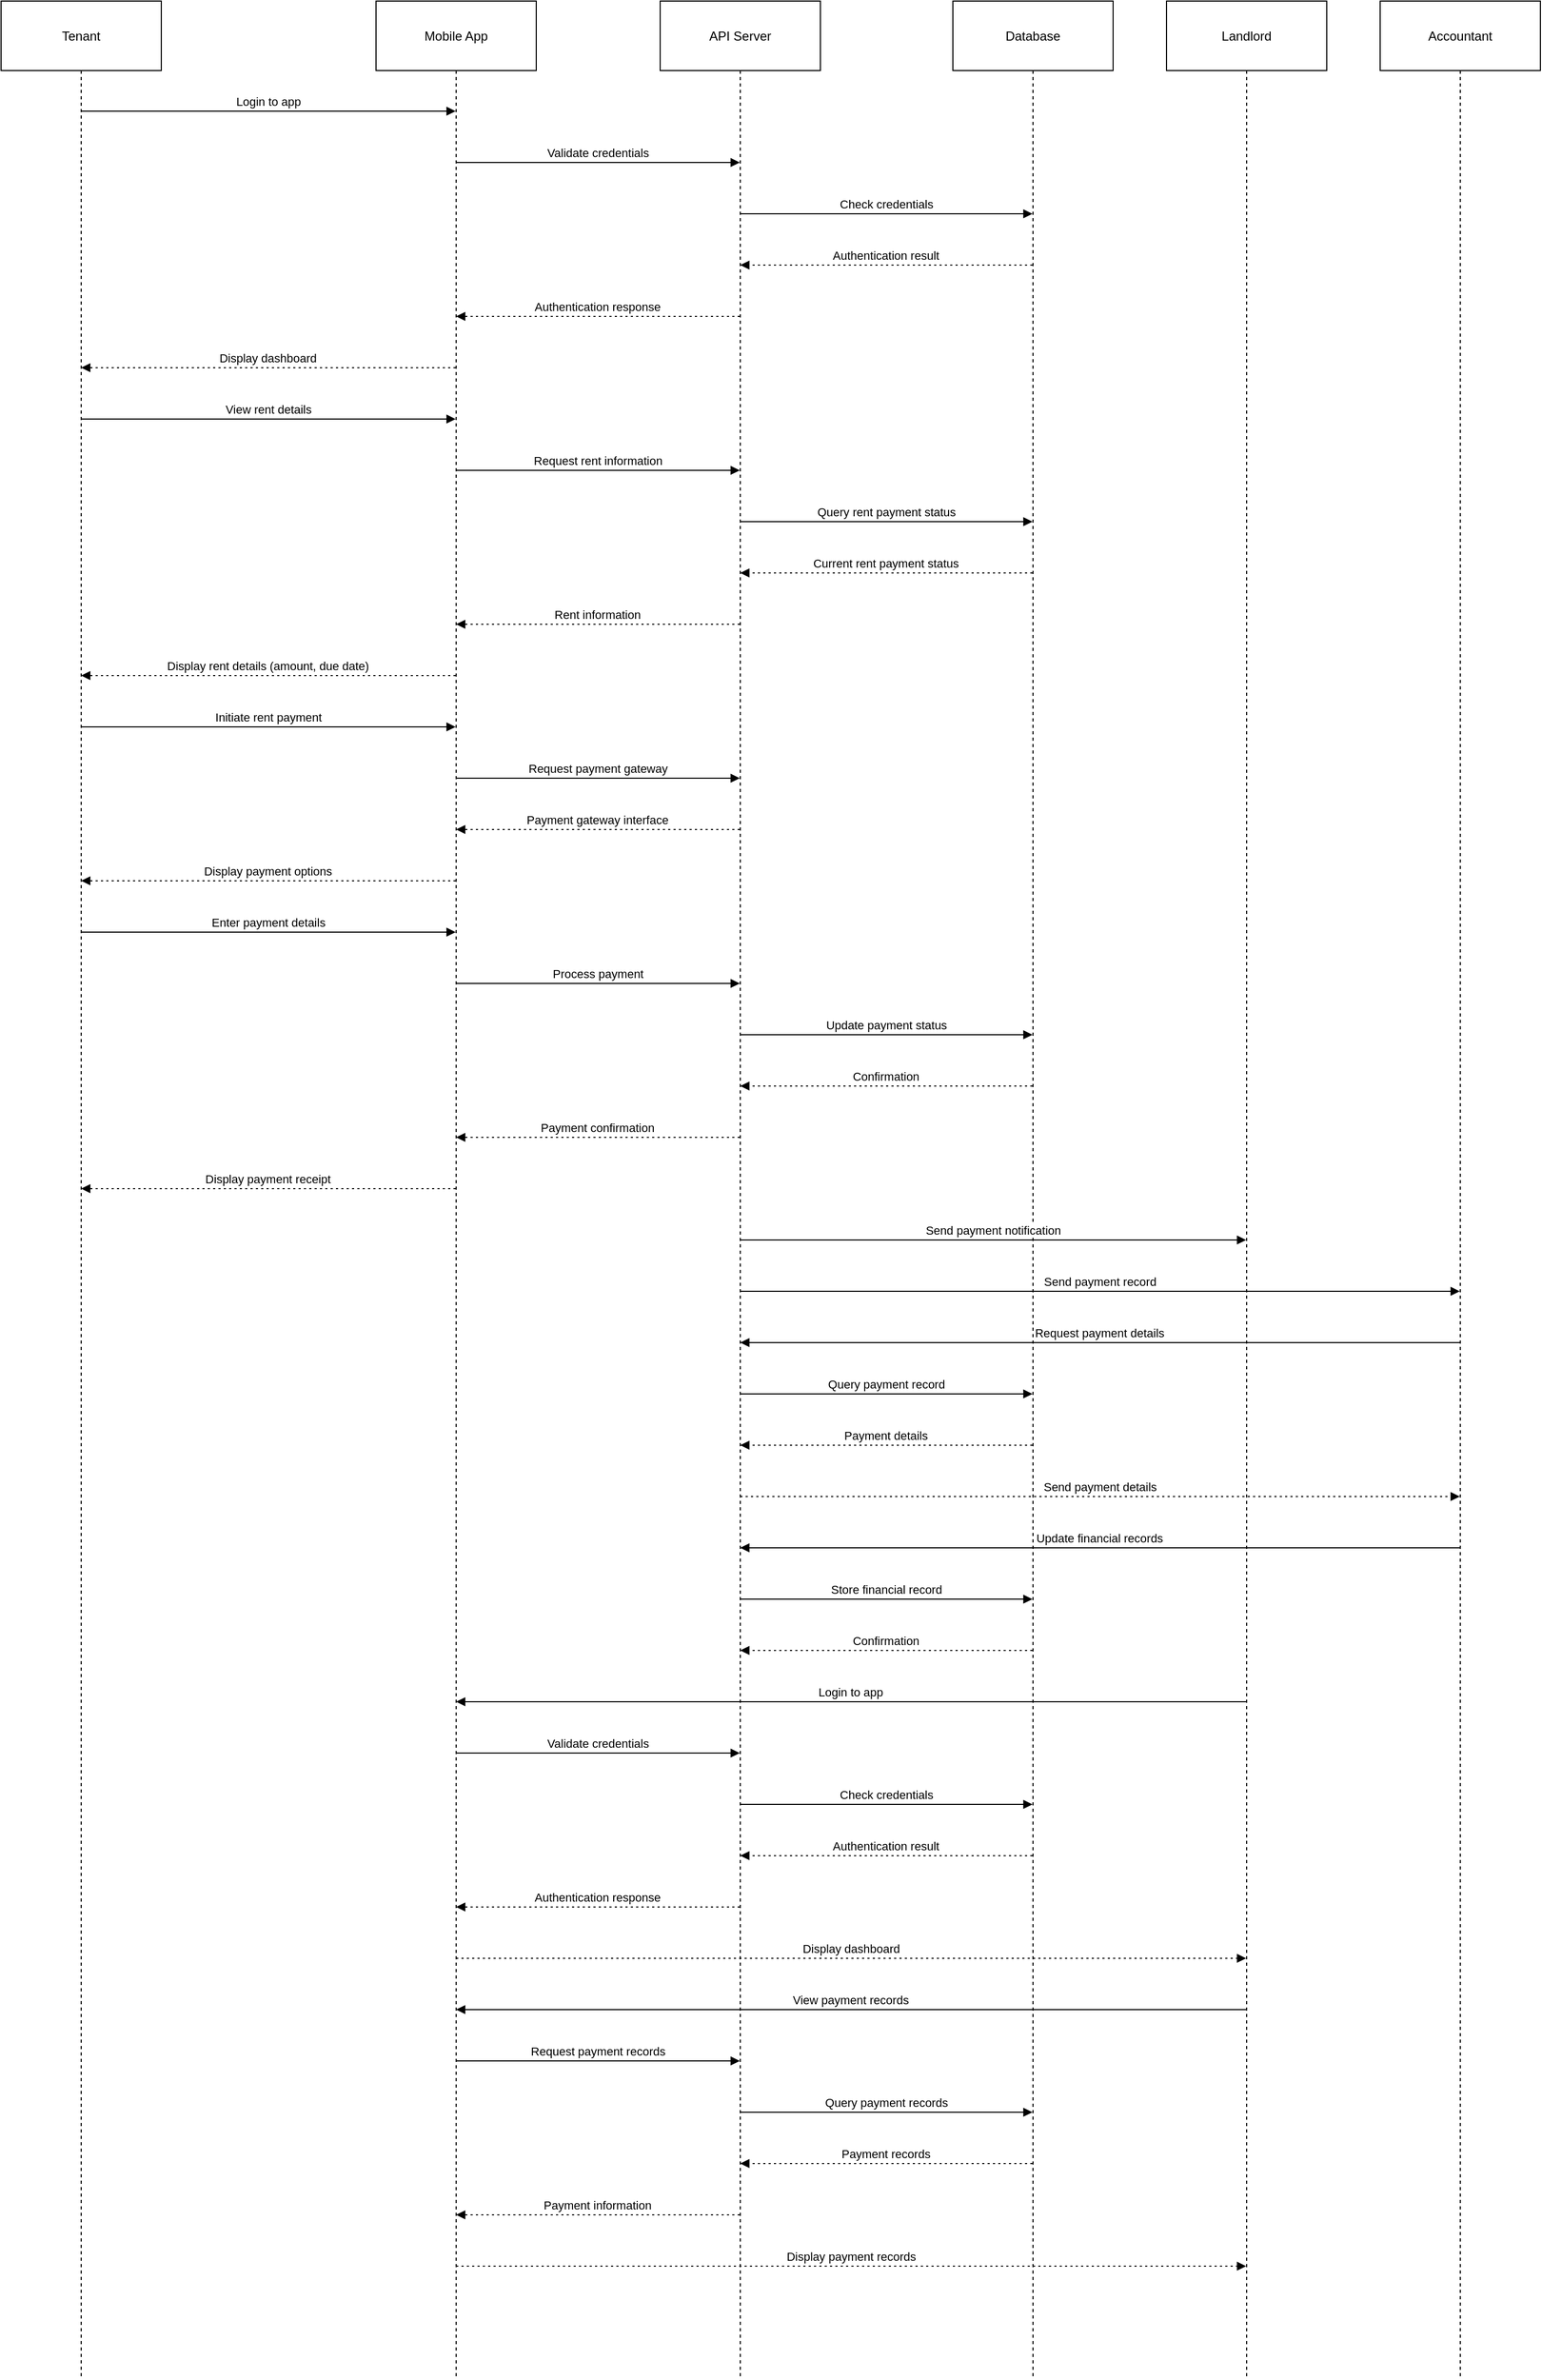 <mxfile version="26.1.1">
  <diagram name="Page-1" id="0mffiCpYLRRHJXc1mwIZ">
    <mxGraphModel dx="2187" dy="1660" grid="1" gridSize="10" guides="1" tooltips="1" connect="1" arrows="1" fold="1" page="1" pageScale="1" pageWidth="827" pageHeight="1169" math="0" shadow="0">
      <root>
        <mxCell id="0" />
        <mxCell id="1" parent="0" />
        <mxCell id="GZjeFSzwooiUQHbAAEzJ-1" value="Tenant" style="shape=umlLifeline;perimeter=lifelinePerimeter;whiteSpace=wrap;container=1;dropTarget=0;collapsible=0;recursiveResize=0;outlineConnect=0;portConstraint=eastwest;newEdgeStyle={&quot;edgeStyle&quot;:&quot;elbowEdgeStyle&quot;,&quot;elbow&quot;:&quot;vertical&quot;,&quot;curved&quot;:0,&quot;rounded&quot;:0};size=65;" vertex="1" parent="1">
          <mxGeometry x="20" y="20" width="150" height="2224" as="geometry" />
        </mxCell>
        <mxCell id="GZjeFSzwooiUQHbAAEzJ-2" value="Mobile App" style="shape=umlLifeline;perimeter=lifelinePerimeter;whiteSpace=wrap;container=1;dropTarget=0;collapsible=0;recursiveResize=0;outlineConnect=0;portConstraint=eastwest;newEdgeStyle={&quot;edgeStyle&quot;:&quot;elbowEdgeStyle&quot;,&quot;elbow&quot;:&quot;vertical&quot;,&quot;curved&quot;:0,&quot;rounded&quot;:0};size=65;" vertex="1" parent="1">
          <mxGeometry x="371" y="20" width="150" height="2224" as="geometry" />
        </mxCell>
        <mxCell id="GZjeFSzwooiUQHbAAEzJ-3" value="API Server" style="shape=umlLifeline;perimeter=lifelinePerimeter;whiteSpace=wrap;container=1;dropTarget=0;collapsible=0;recursiveResize=0;outlineConnect=0;portConstraint=eastwest;newEdgeStyle={&quot;edgeStyle&quot;:&quot;elbowEdgeStyle&quot;,&quot;elbow&quot;:&quot;vertical&quot;,&quot;curved&quot;:0,&quot;rounded&quot;:0};size=65;" vertex="1" parent="1">
          <mxGeometry x="637" y="20" width="150" height="2224" as="geometry" />
        </mxCell>
        <mxCell id="GZjeFSzwooiUQHbAAEzJ-4" value="Database" style="shape=umlLifeline;perimeter=lifelinePerimeter;whiteSpace=wrap;container=1;dropTarget=0;collapsible=0;recursiveResize=0;outlineConnect=0;portConstraint=eastwest;newEdgeStyle={&quot;edgeStyle&quot;:&quot;elbowEdgeStyle&quot;,&quot;elbow&quot;:&quot;vertical&quot;,&quot;curved&quot;:0,&quot;rounded&quot;:0};size=65;" vertex="1" parent="1">
          <mxGeometry x="911" y="20" width="150" height="2224" as="geometry" />
        </mxCell>
        <mxCell id="GZjeFSzwooiUQHbAAEzJ-5" value="Landlord" style="shape=umlLifeline;perimeter=lifelinePerimeter;whiteSpace=wrap;container=1;dropTarget=0;collapsible=0;recursiveResize=0;outlineConnect=0;portConstraint=eastwest;newEdgeStyle={&quot;edgeStyle&quot;:&quot;elbowEdgeStyle&quot;,&quot;elbow&quot;:&quot;vertical&quot;,&quot;curved&quot;:0,&quot;rounded&quot;:0};size=65;" vertex="1" parent="1">
          <mxGeometry x="1111" y="20" width="150" height="2224" as="geometry" />
        </mxCell>
        <mxCell id="GZjeFSzwooiUQHbAAEzJ-6" value="Accountant" style="shape=umlLifeline;perimeter=lifelinePerimeter;whiteSpace=wrap;container=1;dropTarget=0;collapsible=0;recursiveResize=0;outlineConnect=0;portConstraint=eastwest;newEdgeStyle={&quot;edgeStyle&quot;:&quot;elbowEdgeStyle&quot;,&quot;elbow&quot;:&quot;vertical&quot;,&quot;curved&quot;:0,&quot;rounded&quot;:0};size=65;" vertex="1" parent="1">
          <mxGeometry x="1311" y="20" width="150" height="2224" as="geometry" />
        </mxCell>
        <mxCell id="GZjeFSzwooiUQHbAAEzJ-7" value="Login to app" style="verticalAlign=bottom;edgeStyle=elbowEdgeStyle;elbow=vertical;curved=0;rounded=0;endArrow=block;" edge="1" parent="1" source="GZjeFSzwooiUQHbAAEzJ-1" target="GZjeFSzwooiUQHbAAEzJ-2">
          <mxGeometry relative="1" as="geometry">
            <Array as="points">
              <mxPoint x="279" y="123" />
            </Array>
          </mxGeometry>
        </mxCell>
        <mxCell id="GZjeFSzwooiUQHbAAEzJ-8" value="Validate credentials" style="verticalAlign=bottom;edgeStyle=elbowEdgeStyle;elbow=vertical;curved=0;rounded=0;endArrow=block;" edge="1" parent="1" source="GZjeFSzwooiUQHbAAEzJ-2" target="GZjeFSzwooiUQHbAAEzJ-3">
          <mxGeometry relative="1" as="geometry">
            <Array as="points">
              <mxPoint x="588" y="171" />
            </Array>
          </mxGeometry>
        </mxCell>
        <mxCell id="GZjeFSzwooiUQHbAAEzJ-9" value="Check credentials" style="verticalAlign=bottom;edgeStyle=elbowEdgeStyle;elbow=vertical;curved=0;rounded=0;endArrow=block;" edge="1" parent="1" source="GZjeFSzwooiUQHbAAEzJ-3" target="GZjeFSzwooiUQHbAAEzJ-4">
          <mxGeometry relative="1" as="geometry">
            <Array as="points">
              <mxPoint x="858" y="219" />
            </Array>
          </mxGeometry>
        </mxCell>
        <mxCell id="GZjeFSzwooiUQHbAAEzJ-10" value="Authentication result" style="verticalAlign=bottom;edgeStyle=elbowEdgeStyle;elbow=vertical;curved=0;rounded=0;dashed=1;dashPattern=2 3;endArrow=block;" edge="1" parent="1" source="GZjeFSzwooiUQHbAAEzJ-4" target="GZjeFSzwooiUQHbAAEzJ-3">
          <mxGeometry relative="1" as="geometry">
            <Array as="points">
              <mxPoint x="861" y="267" />
            </Array>
          </mxGeometry>
        </mxCell>
        <mxCell id="GZjeFSzwooiUQHbAAEzJ-11" value="Authentication response" style="verticalAlign=bottom;edgeStyle=elbowEdgeStyle;elbow=vertical;curved=0;rounded=0;dashed=1;dashPattern=2 3;endArrow=block;" edge="1" parent="1" source="GZjeFSzwooiUQHbAAEzJ-3" target="GZjeFSzwooiUQHbAAEzJ-2">
          <mxGeometry relative="1" as="geometry">
            <Array as="points">
              <mxPoint x="591" y="315" />
            </Array>
          </mxGeometry>
        </mxCell>
        <mxCell id="GZjeFSzwooiUQHbAAEzJ-12" value="Display dashboard" style="verticalAlign=bottom;edgeStyle=elbowEdgeStyle;elbow=vertical;curved=0;rounded=0;dashed=1;dashPattern=2 3;endArrow=block;" edge="1" parent="1" source="GZjeFSzwooiUQHbAAEzJ-2" target="GZjeFSzwooiUQHbAAEzJ-1">
          <mxGeometry relative="1" as="geometry">
            <Array as="points">
              <mxPoint x="282" y="363" />
            </Array>
          </mxGeometry>
        </mxCell>
        <mxCell id="GZjeFSzwooiUQHbAAEzJ-13" value="View rent details" style="verticalAlign=bottom;edgeStyle=elbowEdgeStyle;elbow=vertical;curved=0;rounded=0;endArrow=block;" edge="1" parent="1" source="GZjeFSzwooiUQHbAAEzJ-1" target="GZjeFSzwooiUQHbAAEzJ-2">
          <mxGeometry relative="1" as="geometry">
            <Array as="points">
              <mxPoint x="279" y="411" />
            </Array>
          </mxGeometry>
        </mxCell>
        <mxCell id="GZjeFSzwooiUQHbAAEzJ-14" value="Request rent information" style="verticalAlign=bottom;edgeStyle=elbowEdgeStyle;elbow=vertical;curved=0;rounded=0;endArrow=block;" edge="1" parent="1" source="GZjeFSzwooiUQHbAAEzJ-2" target="GZjeFSzwooiUQHbAAEzJ-3">
          <mxGeometry relative="1" as="geometry">
            <Array as="points">
              <mxPoint x="588" y="459" />
            </Array>
          </mxGeometry>
        </mxCell>
        <mxCell id="GZjeFSzwooiUQHbAAEzJ-15" value="Query rent payment status" style="verticalAlign=bottom;edgeStyle=elbowEdgeStyle;elbow=vertical;curved=0;rounded=0;endArrow=block;" edge="1" parent="1" source="GZjeFSzwooiUQHbAAEzJ-3" target="GZjeFSzwooiUQHbAAEzJ-4">
          <mxGeometry relative="1" as="geometry">
            <Array as="points">
              <mxPoint x="858" y="507" />
            </Array>
          </mxGeometry>
        </mxCell>
        <mxCell id="GZjeFSzwooiUQHbAAEzJ-16" value="Current rent payment status" style="verticalAlign=bottom;edgeStyle=elbowEdgeStyle;elbow=vertical;curved=0;rounded=0;dashed=1;dashPattern=2 3;endArrow=block;" edge="1" parent="1" source="GZjeFSzwooiUQHbAAEzJ-4" target="GZjeFSzwooiUQHbAAEzJ-3">
          <mxGeometry relative="1" as="geometry">
            <Array as="points">
              <mxPoint x="861" y="555" />
            </Array>
          </mxGeometry>
        </mxCell>
        <mxCell id="GZjeFSzwooiUQHbAAEzJ-17" value="Rent information" style="verticalAlign=bottom;edgeStyle=elbowEdgeStyle;elbow=vertical;curved=0;rounded=0;dashed=1;dashPattern=2 3;endArrow=block;" edge="1" parent="1" source="GZjeFSzwooiUQHbAAEzJ-3" target="GZjeFSzwooiUQHbAAEzJ-2">
          <mxGeometry relative="1" as="geometry">
            <Array as="points">
              <mxPoint x="591" y="603" />
            </Array>
          </mxGeometry>
        </mxCell>
        <mxCell id="GZjeFSzwooiUQHbAAEzJ-18" value="Display rent details (amount, due date)" style="verticalAlign=bottom;edgeStyle=elbowEdgeStyle;elbow=vertical;curved=0;rounded=0;dashed=1;dashPattern=2 3;endArrow=block;" edge="1" parent="1" source="GZjeFSzwooiUQHbAAEzJ-2" target="GZjeFSzwooiUQHbAAEzJ-1">
          <mxGeometry relative="1" as="geometry">
            <Array as="points">
              <mxPoint x="282" y="651" />
            </Array>
          </mxGeometry>
        </mxCell>
        <mxCell id="GZjeFSzwooiUQHbAAEzJ-19" value="Initiate rent payment" style="verticalAlign=bottom;edgeStyle=elbowEdgeStyle;elbow=vertical;curved=0;rounded=0;endArrow=block;" edge="1" parent="1" source="GZjeFSzwooiUQHbAAEzJ-1" target="GZjeFSzwooiUQHbAAEzJ-2">
          <mxGeometry relative="1" as="geometry">
            <Array as="points">
              <mxPoint x="279" y="699" />
            </Array>
          </mxGeometry>
        </mxCell>
        <mxCell id="GZjeFSzwooiUQHbAAEzJ-20" value="Request payment gateway" style="verticalAlign=bottom;edgeStyle=elbowEdgeStyle;elbow=vertical;curved=0;rounded=0;endArrow=block;" edge="1" parent="1" source="GZjeFSzwooiUQHbAAEzJ-2" target="GZjeFSzwooiUQHbAAEzJ-3">
          <mxGeometry relative="1" as="geometry">
            <Array as="points">
              <mxPoint x="588" y="747" />
            </Array>
          </mxGeometry>
        </mxCell>
        <mxCell id="GZjeFSzwooiUQHbAAEzJ-21" value="Payment gateway interface" style="verticalAlign=bottom;edgeStyle=elbowEdgeStyle;elbow=vertical;curved=0;rounded=0;dashed=1;dashPattern=2 3;endArrow=block;" edge="1" parent="1" source="GZjeFSzwooiUQHbAAEzJ-3" target="GZjeFSzwooiUQHbAAEzJ-2">
          <mxGeometry relative="1" as="geometry">
            <Array as="points">
              <mxPoint x="591" y="795" />
            </Array>
          </mxGeometry>
        </mxCell>
        <mxCell id="GZjeFSzwooiUQHbAAEzJ-22" value="Display payment options" style="verticalAlign=bottom;edgeStyle=elbowEdgeStyle;elbow=vertical;curved=0;rounded=0;dashed=1;dashPattern=2 3;endArrow=block;" edge="1" parent="1" source="GZjeFSzwooiUQHbAAEzJ-2" target="GZjeFSzwooiUQHbAAEzJ-1">
          <mxGeometry relative="1" as="geometry">
            <Array as="points">
              <mxPoint x="282" y="843" />
            </Array>
          </mxGeometry>
        </mxCell>
        <mxCell id="GZjeFSzwooiUQHbAAEzJ-23" value="Enter payment details" style="verticalAlign=bottom;edgeStyle=elbowEdgeStyle;elbow=vertical;curved=0;rounded=0;endArrow=block;" edge="1" parent="1" source="GZjeFSzwooiUQHbAAEzJ-1" target="GZjeFSzwooiUQHbAAEzJ-2">
          <mxGeometry relative="1" as="geometry">
            <Array as="points">
              <mxPoint x="279" y="891" />
            </Array>
          </mxGeometry>
        </mxCell>
        <mxCell id="GZjeFSzwooiUQHbAAEzJ-24" value="Process payment" style="verticalAlign=bottom;edgeStyle=elbowEdgeStyle;elbow=vertical;curved=0;rounded=0;endArrow=block;" edge="1" parent="1" source="GZjeFSzwooiUQHbAAEzJ-2" target="GZjeFSzwooiUQHbAAEzJ-3">
          <mxGeometry relative="1" as="geometry">
            <Array as="points">
              <mxPoint x="588" y="939" />
            </Array>
          </mxGeometry>
        </mxCell>
        <mxCell id="GZjeFSzwooiUQHbAAEzJ-25" value="Update payment status" style="verticalAlign=bottom;edgeStyle=elbowEdgeStyle;elbow=vertical;curved=0;rounded=0;endArrow=block;" edge="1" parent="1" source="GZjeFSzwooiUQHbAAEzJ-3" target="GZjeFSzwooiUQHbAAEzJ-4">
          <mxGeometry relative="1" as="geometry">
            <Array as="points">
              <mxPoint x="858" y="987" />
            </Array>
          </mxGeometry>
        </mxCell>
        <mxCell id="GZjeFSzwooiUQHbAAEzJ-26" value="Confirmation" style="verticalAlign=bottom;edgeStyle=elbowEdgeStyle;elbow=vertical;curved=0;rounded=0;dashed=1;dashPattern=2 3;endArrow=block;" edge="1" parent="1" source="GZjeFSzwooiUQHbAAEzJ-4" target="GZjeFSzwooiUQHbAAEzJ-3">
          <mxGeometry relative="1" as="geometry">
            <Array as="points">
              <mxPoint x="861" y="1035" />
            </Array>
          </mxGeometry>
        </mxCell>
        <mxCell id="GZjeFSzwooiUQHbAAEzJ-27" value="Payment confirmation" style="verticalAlign=bottom;edgeStyle=elbowEdgeStyle;elbow=vertical;curved=0;rounded=0;dashed=1;dashPattern=2 3;endArrow=block;" edge="1" parent="1" source="GZjeFSzwooiUQHbAAEzJ-3" target="GZjeFSzwooiUQHbAAEzJ-2">
          <mxGeometry relative="1" as="geometry">
            <Array as="points">
              <mxPoint x="591" y="1083" />
            </Array>
          </mxGeometry>
        </mxCell>
        <mxCell id="GZjeFSzwooiUQHbAAEzJ-28" value="Display payment receipt" style="verticalAlign=bottom;edgeStyle=elbowEdgeStyle;elbow=vertical;curved=0;rounded=0;dashed=1;dashPattern=2 3;endArrow=block;" edge="1" parent="1" source="GZjeFSzwooiUQHbAAEzJ-2" target="GZjeFSzwooiUQHbAAEzJ-1">
          <mxGeometry relative="1" as="geometry">
            <Array as="points">
              <mxPoint x="282" y="1131" />
            </Array>
          </mxGeometry>
        </mxCell>
        <mxCell id="GZjeFSzwooiUQHbAAEzJ-29" value="Send payment notification" style="verticalAlign=bottom;edgeStyle=elbowEdgeStyle;elbow=vertical;curved=0;rounded=0;endArrow=block;" edge="1" parent="1" source="GZjeFSzwooiUQHbAAEzJ-3" target="GZjeFSzwooiUQHbAAEzJ-5">
          <mxGeometry relative="1" as="geometry">
            <Array as="points">
              <mxPoint x="958" y="1179" />
            </Array>
          </mxGeometry>
        </mxCell>
        <mxCell id="GZjeFSzwooiUQHbAAEzJ-30" value="Send payment record" style="verticalAlign=bottom;edgeStyle=elbowEdgeStyle;elbow=vertical;curved=0;rounded=0;endArrow=block;" edge="1" parent="1" source="GZjeFSzwooiUQHbAAEzJ-3" target="GZjeFSzwooiUQHbAAEzJ-6">
          <mxGeometry relative="1" as="geometry">
            <Array as="points">
              <mxPoint x="1058" y="1227" />
            </Array>
          </mxGeometry>
        </mxCell>
        <mxCell id="GZjeFSzwooiUQHbAAEzJ-31" value="Request payment details" style="verticalAlign=bottom;edgeStyle=elbowEdgeStyle;elbow=vertical;curved=0;rounded=0;endArrow=block;" edge="1" parent="1" source="GZjeFSzwooiUQHbAAEzJ-6" target="GZjeFSzwooiUQHbAAEzJ-3">
          <mxGeometry relative="1" as="geometry">
            <Array as="points">
              <mxPoint x="1061" y="1275" />
            </Array>
          </mxGeometry>
        </mxCell>
        <mxCell id="GZjeFSzwooiUQHbAAEzJ-32" value="Query payment record" style="verticalAlign=bottom;edgeStyle=elbowEdgeStyle;elbow=vertical;curved=0;rounded=0;endArrow=block;" edge="1" parent="1" source="GZjeFSzwooiUQHbAAEzJ-3" target="GZjeFSzwooiUQHbAAEzJ-4">
          <mxGeometry relative="1" as="geometry">
            <Array as="points">
              <mxPoint x="858" y="1323" />
            </Array>
          </mxGeometry>
        </mxCell>
        <mxCell id="GZjeFSzwooiUQHbAAEzJ-33" value="Payment details" style="verticalAlign=bottom;edgeStyle=elbowEdgeStyle;elbow=vertical;curved=0;rounded=0;dashed=1;dashPattern=2 3;endArrow=block;" edge="1" parent="1" source="GZjeFSzwooiUQHbAAEzJ-4" target="GZjeFSzwooiUQHbAAEzJ-3">
          <mxGeometry relative="1" as="geometry">
            <Array as="points">
              <mxPoint x="861" y="1371" />
            </Array>
          </mxGeometry>
        </mxCell>
        <mxCell id="GZjeFSzwooiUQHbAAEzJ-34" value="Send payment details" style="verticalAlign=bottom;edgeStyle=elbowEdgeStyle;elbow=vertical;curved=0;rounded=0;dashed=1;dashPattern=2 3;endArrow=block;" edge="1" parent="1" source="GZjeFSzwooiUQHbAAEzJ-3" target="GZjeFSzwooiUQHbAAEzJ-6">
          <mxGeometry relative="1" as="geometry">
            <Array as="points">
              <mxPoint x="1058" y="1419" />
            </Array>
          </mxGeometry>
        </mxCell>
        <mxCell id="GZjeFSzwooiUQHbAAEzJ-35" value="Update financial records" style="verticalAlign=bottom;edgeStyle=elbowEdgeStyle;elbow=vertical;curved=0;rounded=0;endArrow=block;" edge="1" parent="1" source="GZjeFSzwooiUQHbAAEzJ-6" target="GZjeFSzwooiUQHbAAEzJ-3">
          <mxGeometry relative="1" as="geometry">
            <Array as="points">
              <mxPoint x="1061" y="1467" />
            </Array>
          </mxGeometry>
        </mxCell>
        <mxCell id="GZjeFSzwooiUQHbAAEzJ-36" value="Store financial record" style="verticalAlign=bottom;edgeStyle=elbowEdgeStyle;elbow=vertical;curved=0;rounded=0;endArrow=block;" edge="1" parent="1" source="GZjeFSzwooiUQHbAAEzJ-3" target="GZjeFSzwooiUQHbAAEzJ-4">
          <mxGeometry relative="1" as="geometry">
            <Array as="points">
              <mxPoint x="858" y="1515" />
            </Array>
          </mxGeometry>
        </mxCell>
        <mxCell id="GZjeFSzwooiUQHbAAEzJ-37" value="Confirmation" style="verticalAlign=bottom;edgeStyle=elbowEdgeStyle;elbow=vertical;curved=0;rounded=0;dashed=1;dashPattern=2 3;endArrow=block;" edge="1" parent="1" source="GZjeFSzwooiUQHbAAEzJ-4" target="GZjeFSzwooiUQHbAAEzJ-3">
          <mxGeometry relative="1" as="geometry">
            <Array as="points">
              <mxPoint x="861" y="1563" />
            </Array>
          </mxGeometry>
        </mxCell>
        <mxCell id="GZjeFSzwooiUQHbAAEzJ-38" value="Login to app" style="verticalAlign=bottom;edgeStyle=elbowEdgeStyle;elbow=vertical;curved=0;rounded=0;endArrow=block;" edge="1" parent="1" source="GZjeFSzwooiUQHbAAEzJ-5" target="GZjeFSzwooiUQHbAAEzJ-2">
          <mxGeometry relative="1" as="geometry">
            <Array as="points">
              <mxPoint x="828" y="1611" />
            </Array>
          </mxGeometry>
        </mxCell>
        <mxCell id="GZjeFSzwooiUQHbAAEzJ-39" value="Validate credentials" style="verticalAlign=bottom;edgeStyle=elbowEdgeStyle;elbow=vertical;curved=0;rounded=0;endArrow=block;" edge="1" parent="1" source="GZjeFSzwooiUQHbAAEzJ-2" target="GZjeFSzwooiUQHbAAEzJ-3">
          <mxGeometry relative="1" as="geometry">
            <Array as="points">
              <mxPoint x="588" y="1659" />
            </Array>
          </mxGeometry>
        </mxCell>
        <mxCell id="GZjeFSzwooiUQHbAAEzJ-40" value="Check credentials" style="verticalAlign=bottom;edgeStyle=elbowEdgeStyle;elbow=vertical;curved=0;rounded=0;endArrow=block;" edge="1" parent="1" source="GZjeFSzwooiUQHbAAEzJ-3" target="GZjeFSzwooiUQHbAAEzJ-4">
          <mxGeometry relative="1" as="geometry">
            <Array as="points">
              <mxPoint x="858" y="1707" />
            </Array>
          </mxGeometry>
        </mxCell>
        <mxCell id="GZjeFSzwooiUQHbAAEzJ-41" value="Authentication result" style="verticalAlign=bottom;edgeStyle=elbowEdgeStyle;elbow=vertical;curved=0;rounded=0;dashed=1;dashPattern=2 3;endArrow=block;" edge="1" parent="1" source="GZjeFSzwooiUQHbAAEzJ-4" target="GZjeFSzwooiUQHbAAEzJ-3">
          <mxGeometry relative="1" as="geometry">
            <Array as="points">
              <mxPoint x="861" y="1755" />
            </Array>
          </mxGeometry>
        </mxCell>
        <mxCell id="GZjeFSzwooiUQHbAAEzJ-42" value="Authentication response" style="verticalAlign=bottom;edgeStyle=elbowEdgeStyle;elbow=vertical;curved=0;rounded=0;dashed=1;dashPattern=2 3;endArrow=block;" edge="1" parent="1" source="GZjeFSzwooiUQHbAAEzJ-3" target="GZjeFSzwooiUQHbAAEzJ-2">
          <mxGeometry relative="1" as="geometry">
            <Array as="points">
              <mxPoint x="591" y="1803" />
            </Array>
          </mxGeometry>
        </mxCell>
        <mxCell id="GZjeFSzwooiUQHbAAEzJ-43" value="Display dashboard" style="verticalAlign=bottom;edgeStyle=elbowEdgeStyle;elbow=vertical;curved=0;rounded=0;dashed=1;dashPattern=2 3;endArrow=block;" edge="1" parent="1" source="GZjeFSzwooiUQHbAAEzJ-2" target="GZjeFSzwooiUQHbAAEzJ-5">
          <mxGeometry relative="1" as="geometry">
            <Array as="points">
              <mxPoint x="825" y="1851" />
            </Array>
          </mxGeometry>
        </mxCell>
        <mxCell id="GZjeFSzwooiUQHbAAEzJ-44" value="View payment records" style="verticalAlign=bottom;edgeStyle=elbowEdgeStyle;elbow=vertical;curved=0;rounded=0;endArrow=block;" edge="1" parent="1" source="GZjeFSzwooiUQHbAAEzJ-5" target="GZjeFSzwooiUQHbAAEzJ-2">
          <mxGeometry relative="1" as="geometry">
            <Array as="points">
              <mxPoint x="828" y="1899" />
            </Array>
          </mxGeometry>
        </mxCell>
        <mxCell id="GZjeFSzwooiUQHbAAEzJ-45" value="Request payment records" style="verticalAlign=bottom;edgeStyle=elbowEdgeStyle;elbow=vertical;curved=0;rounded=0;endArrow=block;" edge="1" parent="1" source="GZjeFSzwooiUQHbAAEzJ-2" target="GZjeFSzwooiUQHbAAEzJ-3">
          <mxGeometry relative="1" as="geometry">
            <Array as="points">
              <mxPoint x="588" y="1947" />
            </Array>
          </mxGeometry>
        </mxCell>
        <mxCell id="GZjeFSzwooiUQHbAAEzJ-46" value="Query payment records" style="verticalAlign=bottom;edgeStyle=elbowEdgeStyle;elbow=vertical;curved=0;rounded=0;endArrow=block;" edge="1" parent="1" source="GZjeFSzwooiUQHbAAEzJ-3" target="GZjeFSzwooiUQHbAAEzJ-4">
          <mxGeometry relative="1" as="geometry">
            <Array as="points">
              <mxPoint x="858" y="1995" />
            </Array>
          </mxGeometry>
        </mxCell>
        <mxCell id="GZjeFSzwooiUQHbAAEzJ-47" value="Payment records" style="verticalAlign=bottom;edgeStyle=elbowEdgeStyle;elbow=vertical;curved=0;rounded=0;dashed=1;dashPattern=2 3;endArrow=block;" edge="1" parent="1" source="GZjeFSzwooiUQHbAAEzJ-4" target="GZjeFSzwooiUQHbAAEzJ-3">
          <mxGeometry relative="1" as="geometry">
            <Array as="points">
              <mxPoint x="861" y="2043" />
            </Array>
          </mxGeometry>
        </mxCell>
        <mxCell id="GZjeFSzwooiUQHbAAEzJ-48" value="Payment information" style="verticalAlign=bottom;edgeStyle=elbowEdgeStyle;elbow=vertical;curved=0;rounded=0;dashed=1;dashPattern=2 3;endArrow=block;" edge="1" parent="1" source="GZjeFSzwooiUQHbAAEzJ-3" target="GZjeFSzwooiUQHbAAEzJ-2">
          <mxGeometry relative="1" as="geometry">
            <Array as="points">
              <mxPoint x="591" y="2091" />
            </Array>
          </mxGeometry>
        </mxCell>
        <mxCell id="GZjeFSzwooiUQHbAAEzJ-49" value="Display payment records" style="verticalAlign=bottom;edgeStyle=elbowEdgeStyle;elbow=vertical;curved=0;rounded=0;dashed=1;dashPattern=2 3;endArrow=block;" edge="1" parent="1" source="GZjeFSzwooiUQHbAAEzJ-2" target="GZjeFSzwooiUQHbAAEzJ-5">
          <mxGeometry relative="1" as="geometry">
            <Array as="points">
              <mxPoint x="825" y="2139" />
            </Array>
          </mxGeometry>
        </mxCell>
      </root>
    </mxGraphModel>
  </diagram>
</mxfile>

